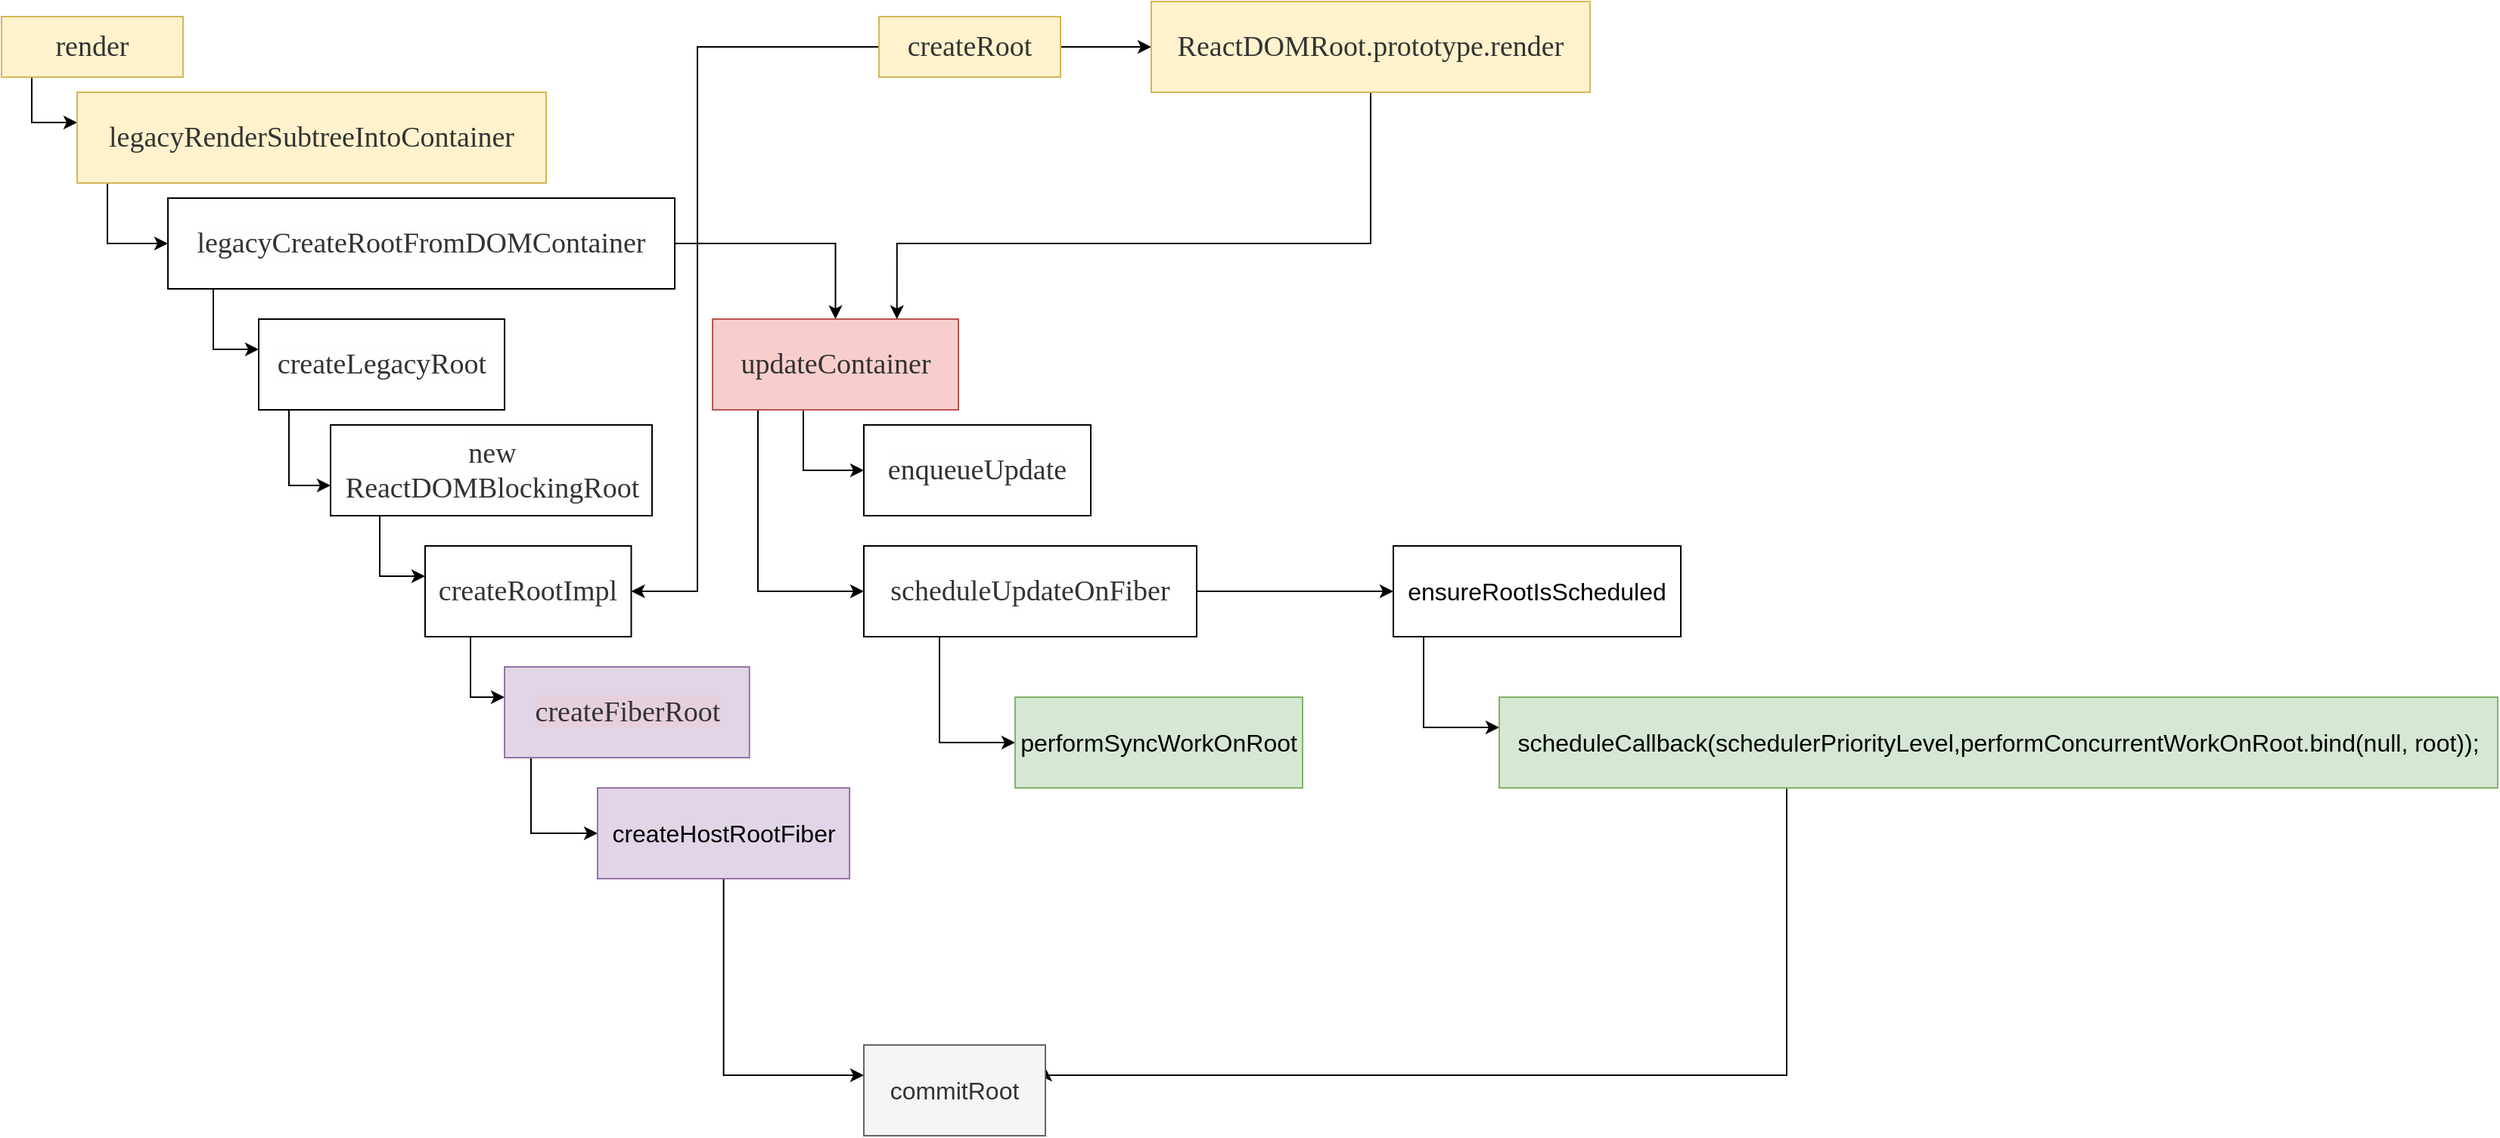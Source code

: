<mxfile version="14.0.1" type="github" pages="4">
  <diagram id="T-0TTRabOmarUsiCqBks" name="Page-1">
    <mxGraphModel dx="1671" dy="945" grid="1" gridSize="10" guides="1" tooltips="1" connect="1" arrows="1" fold="1" page="1" pageScale="1" pageWidth="827" pageHeight="1169" math="0" shadow="0">
      <root>
        <mxCell id="0" />
        <mxCell id="1" parent="0" />
        <mxCell id="knxrKgOrFJBOttm7FoQy-13" value="" style="edgeStyle=orthogonalEdgeStyle;rounded=0;orthogonalLoop=1;jettySize=auto;html=1;" parent="1" source="knxrKgOrFJBOttm7FoQy-11" target="knxrKgOrFJBOttm7FoQy-12" edge="1">
          <mxGeometry relative="1" as="geometry">
            <Array as="points">
              <mxPoint x="40" y="90" />
            </Array>
          </mxGeometry>
        </mxCell>
        <mxCell id="knxrKgOrFJBOttm7FoQy-11" value="&lt;span style=&quot;color: rgb(51 , 51 , 51) ; font-family: &amp;#34;vollkorn&amp;#34; , &amp;#34;palatino&amp;#34; , &amp;#34;times&amp;#34; ; font-size: 19px ; text-align: justify ; background-color: rgb(255 , 242 , 204)&quot;&gt;render&lt;/span&gt;" style="rounded=0;whiteSpace=wrap;html=1;fillColor=#fff2cc;strokeColor=#d6b656;" parent="1" vertex="1">
          <mxGeometry x="20" y="20" width="120" height="40" as="geometry" />
        </mxCell>
        <mxCell id="knxrKgOrFJBOttm7FoQy-15" value="" style="edgeStyle=orthogonalEdgeStyle;rounded=0;orthogonalLoop=1;jettySize=auto;html=1;" parent="1" source="knxrKgOrFJBOttm7FoQy-12" target="knxrKgOrFJBOttm7FoQy-14" edge="1">
          <mxGeometry relative="1" as="geometry">
            <Array as="points">
              <mxPoint x="90" y="170" />
              <mxPoint x="333" y="170" />
            </Array>
          </mxGeometry>
        </mxCell>
        <mxCell id="knxrKgOrFJBOttm7FoQy-12" value="&lt;span style=&quot;color: rgb(51 , 51 , 51) ; font-family: &amp;#34;vollkorn&amp;#34; , &amp;#34;palatino&amp;#34; , &amp;#34;times&amp;#34; ; font-size: 19px ; text-align: justify ; background-color: rgb(255 , 242 , 204)&quot;&gt;legacyRenderSubtreeIntoContainer&lt;/span&gt;" style="whiteSpace=wrap;html=1;rounded=0;fillColor=#fff2cc;strokeColor=#d6b656;" parent="1" vertex="1">
          <mxGeometry x="70" y="70" width="310" height="60" as="geometry" />
        </mxCell>
        <mxCell id="knxrKgOrFJBOttm7FoQy-17" value="" style="edgeStyle=orthogonalEdgeStyle;rounded=0;orthogonalLoop=1;jettySize=auto;html=1;" parent="1" source="knxrKgOrFJBOttm7FoQy-14" target="knxrKgOrFJBOttm7FoQy-16" edge="1">
          <mxGeometry relative="1" as="geometry">
            <Array as="points">
              <mxPoint x="160" y="240" />
              <mxPoint x="319" y="240" />
            </Array>
          </mxGeometry>
        </mxCell>
        <mxCell id="knxrKgOrFJBOttm7FoQy-26" value="" style="edgeStyle=orthogonalEdgeStyle;rounded=0;orthogonalLoop=1;jettySize=auto;html=1;" parent="1" source="knxrKgOrFJBOttm7FoQy-14" target="knxrKgOrFJBOttm7FoQy-25" edge="1">
          <mxGeometry relative="1" as="geometry" />
        </mxCell>
        <mxCell id="knxrKgOrFJBOttm7FoQy-14" value="&lt;span style=&quot;color: rgb(51 , 51 , 51) ; font-family: &amp;#34;vollkorn&amp;#34; , &amp;#34;palatino&amp;#34; , &amp;#34;times&amp;#34; ; font-size: 19px ; text-align: justify ; background-color: rgb(254 , 254 , 254)&quot;&gt;legacyCreateRootFromDOMContainer&lt;/span&gt;" style="whiteSpace=wrap;html=1;rounded=0;" parent="1" vertex="1">
          <mxGeometry x="130" y="140" width="335" height="60" as="geometry" />
        </mxCell>
        <mxCell id="knxrKgOrFJBOttm7FoQy-19" value="" style="edgeStyle=orthogonalEdgeStyle;rounded=0;orthogonalLoop=1;jettySize=auto;html=1;" parent="1" source="knxrKgOrFJBOttm7FoQy-16" target="knxrKgOrFJBOttm7FoQy-18" edge="1">
          <mxGeometry relative="1" as="geometry">
            <Array as="points">
              <mxPoint x="210" y="330" />
            </Array>
          </mxGeometry>
        </mxCell>
        <mxCell id="knxrKgOrFJBOttm7FoQy-16" value="&lt;span style=&quot;color: rgb(51 , 51 , 51) ; font-family: &amp;#34;vollkorn&amp;#34; , &amp;#34;palatino&amp;#34; , &amp;#34;times&amp;#34; ; font-size: 19px ; text-align: justify ; background-color: rgb(254 , 254 , 254)&quot;&gt;createLegacyRoot&lt;/span&gt;" style="whiteSpace=wrap;html=1;rounded=0;" parent="1" vertex="1">
          <mxGeometry x="190" y="220" width="162.5" height="60" as="geometry" />
        </mxCell>
        <mxCell id="knxrKgOrFJBOttm7FoQy-21" value="" style="edgeStyle=orthogonalEdgeStyle;rounded=0;orthogonalLoop=1;jettySize=auto;html=1;" parent="1" source="knxrKgOrFJBOttm7FoQy-18" target="knxrKgOrFJBOttm7FoQy-20" edge="1">
          <mxGeometry relative="1" as="geometry">
            <Array as="points">
              <mxPoint x="270" y="390" />
              <mxPoint x="352" y="390" />
            </Array>
          </mxGeometry>
        </mxCell>
        <mxCell id="knxrKgOrFJBOttm7FoQy-18" value="&lt;span style=&quot;color: rgb(51 , 51 , 51) ; font-family: &amp;#34;vollkorn&amp;#34; , &amp;#34;palatino&amp;#34; , &amp;#34;times&amp;#34; ; font-size: 19px ; text-align: justify ; background-color: rgb(254 , 254 , 254)&quot;&gt;new ReactDOMBlockingRoot&lt;/span&gt;" style="whiteSpace=wrap;html=1;rounded=0;" parent="1" vertex="1">
          <mxGeometry x="237.5" y="290" width="212.5" height="60" as="geometry" />
        </mxCell>
        <mxCell id="knxrKgOrFJBOttm7FoQy-23" value="" style="edgeStyle=orthogonalEdgeStyle;rounded=0;orthogonalLoop=1;jettySize=auto;html=1;" parent="1" source="knxrKgOrFJBOttm7FoQy-20" target="knxrKgOrFJBOttm7FoQy-22" edge="1">
          <mxGeometry relative="1" as="geometry">
            <Array as="points">
              <mxPoint x="330" y="470" />
              <mxPoint x="389" y="470" />
            </Array>
          </mxGeometry>
        </mxCell>
        <mxCell id="knxrKgOrFJBOttm7FoQy-20" value="&lt;span style=&quot;color: rgb(51, 51, 51); font-family: vollkorn, palatino, times; font-size: 19px; font-style: normal; font-weight: normal; letter-spacing: normal; text-align: justify; text-indent: 0px; text-transform: none; word-spacing: 0px; background-color: rgb(254, 254, 254); text-decoration: none; display: inline; float: none;&quot;&gt;createRootImpl&lt;/span&gt;" style="whiteSpace=wrap;html=1;rounded=0;" parent="1" vertex="1">
          <mxGeometry x="300" y="370" width="136.25" height="60" as="geometry" />
        </mxCell>
        <mxCell id="pNXK3rBJTafSsgdG6akQ-2" value="" style="edgeStyle=orthogonalEdgeStyle;rounded=0;orthogonalLoop=1;jettySize=auto;html=1;" edge="1" parent="1" source="knxrKgOrFJBOttm7FoQy-22" target="pNXK3rBJTafSsgdG6akQ-1">
          <mxGeometry relative="1" as="geometry">
            <Array as="points">
              <mxPoint x="370" y="560" />
            </Array>
          </mxGeometry>
        </mxCell>
        <mxCell id="knxrKgOrFJBOttm7FoQy-22" value="&lt;span style=&quot;color: rgb(51 , 51 , 51) ; font-family: &amp;#34;vollkorn&amp;#34; , &amp;#34;palatino&amp;#34; , &amp;#34;times&amp;#34; ; font-size: 19px ; text-align: justify ; background-color: rgb(230 , 208 , 222)&quot;&gt;createFiberRoot&lt;/span&gt;" style="whiteSpace=wrap;html=1;rounded=0;fillColor=#e1d5e7;strokeColor=#9673a6;" parent="1" vertex="1">
          <mxGeometry x="352.5" y="450" width="161.88" height="60" as="geometry" />
        </mxCell>
        <mxCell id="knxrKgOrFJBOttm7FoQy-28" value="" style="edgeStyle=orthogonalEdgeStyle;rounded=0;orthogonalLoop=1;jettySize=auto;html=1;" parent="1" source="knxrKgOrFJBOttm7FoQy-25" target="knxrKgOrFJBOttm7FoQy-27" edge="1">
          <mxGeometry relative="1" as="geometry">
            <Array as="points">
              <mxPoint x="550" y="320" />
            </Array>
          </mxGeometry>
        </mxCell>
        <mxCell id="knxrKgOrFJBOttm7FoQy-33" value="" style="edgeStyle=orthogonalEdgeStyle;rounded=0;orthogonalLoop=1;jettySize=auto;html=1;" parent="1" source="knxrKgOrFJBOttm7FoQy-25" target="knxrKgOrFJBOttm7FoQy-32" edge="1">
          <mxGeometry relative="1" as="geometry">
            <Array as="points">
              <mxPoint x="520" y="400" />
            </Array>
          </mxGeometry>
        </mxCell>
        <mxCell id="knxrKgOrFJBOttm7FoQy-25" value="&lt;span style=&quot;color: rgb(51 , 51 , 51) ; font-family: &amp;#34;vollkorn&amp;#34; , &amp;#34;palatino&amp;#34; , &amp;#34;times&amp;#34; ; font-size: 19px ; font-style: normal ; font-weight: normal ; letter-spacing: normal ; text-align: justify ; text-indent: 0px ; text-transform: none ; word-spacing: 0px ; text-decoration: none ; display: inline ; float: none ; background-color: rgb(248 , 206 , 204)&quot;&gt;updateContainer&lt;/span&gt;" style="whiteSpace=wrap;html=1;rounded=0;fillColor=#f8cecc;strokeColor=#b85450;" parent="1" vertex="1">
          <mxGeometry x="490" y="220" width="162.5" height="60" as="geometry" />
        </mxCell>
        <mxCell id="knxrKgOrFJBOttm7FoQy-27" value="&lt;span style=&quot;color: rgb(51 , 51 , 51) ; font-family: &amp;#34;vollkorn&amp;#34; , &amp;#34;palatino&amp;#34; , &amp;#34;times&amp;#34; ; font-size: 19px ; text-align: justify ; background-color: rgb(254 , 254 , 254)&quot;&gt;enqueueUpdate&lt;/span&gt;" style="whiteSpace=wrap;html=1;rounded=0;" parent="1" vertex="1">
          <mxGeometry x="590" y="290" width="150" height="60" as="geometry" />
        </mxCell>
        <mxCell id="knxrKgOrFJBOttm7FoQy-36" value="" style="edgeStyle=orthogonalEdgeStyle;rounded=0;orthogonalLoop=1;jettySize=auto;html=1;" parent="1" source="knxrKgOrFJBOttm7FoQy-30" target="knxrKgOrFJBOttm7FoQy-35" edge="1">
          <mxGeometry relative="1" as="geometry" />
        </mxCell>
        <mxCell id="knxrKgOrFJBOttm7FoQy-38" style="edgeStyle=orthogonalEdgeStyle;rounded=0;orthogonalLoop=1;jettySize=auto;html=1;" parent="1" source="knxrKgOrFJBOttm7FoQy-30" target="knxrKgOrFJBOttm7FoQy-20" edge="1">
          <mxGeometry relative="1" as="geometry">
            <mxPoint x="410" y="250" as="targetPoint" />
            <Array as="points">
              <mxPoint x="480" y="40" />
              <mxPoint x="480" y="400" />
            </Array>
          </mxGeometry>
        </mxCell>
        <mxCell id="knxrKgOrFJBOttm7FoQy-30" value="&lt;span style=&quot;color: rgb(51 , 51 , 51) ; font-family: &amp;#34;vollkorn&amp;#34; , &amp;#34;palatino&amp;#34; , &amp;#34;times&amp;#34; ; font-size: 19px ; text-align: justify ; background-color: rgb(255 , 242 , 204)&quot;&gt;createRoot&lt;/span&gt;" style="rounded=0;whiteSpace=wrap;html=1;fillColor=#fff2cc;strokeColor=#d6b656;" parent="1" vertex="1">
          <mxGeometry x="600" y="20" width="120" height="40" as="geometry" />
        </mxCell>
        <mxCell id="zcelUr1XZiUG5QZzuq9t-2" value="" style="edgeStyle=orthogonalEdgeStyle;rounded=0;orthogonalLoop=1;jettySize=auto;html=1;" edge="1" parent="1" source="knxrKgOrFJBOttm7FoQy-32" target="zcelUr1XZiUG5QZzuq9t-1">
          <mxGeometry relative="1" as="geometry">
            <Array as="points">
              <mxPoint x="640" y="500" />
            </Array>
          </mxGeometry>
        </mxCell>
        <mxCell id="zcelUr1XZiUG5QZzuq9t-4" value="" style="edgeStyle=orthogonalEdgeStyle;rounded=0;orthogonalLoop=1;jettySize=auto;html=1;" edge="1" parent="1" source="knxrKgOrFJBOttm7FoQy-32" target="zcelUr1XZiUG5QZzuq9t-3">
          <mxGeometry relative="1" as="geometry" />
        </mxCell>
        <mxCell id="knxrKgOrFJBOttm7FoQy-32" value="&lt;span style=&quot;color: rgb(51 , 51 , 51) ; font-family: &amp;#34;vollkorn&amp;#34; , &amp;#34;palatino&amp;#34; , &amp;#34;times&amp;#34; ; font-size: 19px ; text-align: justify ; background-color: rgb(254 , 254 , 254)&quot;&gt;scheduleUpdateOnFiber&lt;/span&gt;" style="whiteSpace=wrap;html=1;rounded=0;" parent="1" vertex="1">
          <mxGeometry x="590" y="370" width="220" height="60" as="geometry" />
        </mxCell>
        <mxCell id="knxrKgOrFJBOttm7FoQy-37" style="edgeStyle=orthogonalEdgeStyle;rounded=0;orthogonalLoop=1;jettySize=auto;html=1;exitX=0.5;exitY=1;exitDx=0;exitDy=0;entryX=0.75;entryY=0;entryDx=0;entryDy=0;" parent="1" source="knxrKgOrFJBOttm7FoQy-35" target="knxrKgOrFJBOttm7FoQy-25" edge="1">
          <mxGeometry relative="1" as="geometry">
            <Array as="points">
              <mxPoint x="925" y="170" />
              <mxPoint x="612" y="170" />
            </Array>
          </mxGeometry>
        </mxCell>
        <mxCell id="knxrKgOrFJBOttm7FoQy-35" value="&lt;span style=&quot;color: rgb(51 , 51 , 51) ; font-family: &amp;#34;vollkorn&amp;#34; , &amp;#34;palatino&amp;#34; , &amp;#34;times&amp;#34; ; font-size: 19px ; text-align: justify ; background-color: rgb(255 , 242 , 204)&quot;&gt;ReactDOMRoot.prototype.render&lt;/span&gt;" style="whiteSpace=wrap;html=1;rounded=0;fillColor=#fff2cc;strokeColor=#d6b656;" parent="1" vertex="1">
          <mxGeometry x="780" y="10" width="290" height="60" as="geometry" />
        </mxCell>
        <mxCell id="zcelUr1XZiUG5QZzuq9t-1" value="&lt;font style=&quot;font-size: 16px&quot;&gt;performSyncWorkOnRoot&lt;/font&gt;" style="whiteSpace=wrap;html=1;rounded=0;fillColor=#d5e8d4;strokeColor=#82b366;" vertex="1" parent="1">
          <mxGeometry x="690" y="470" width="190" height="60" as="geometry" />
        </mxCell>
        <mxCell id="zcelUr1XZiUG5QZzuq9t-6" value="" style="edgeStyle=orthogonalEdgeStyle;rounded=0;orthogonalLoop=1;jettySize=auto;html=1;" edge="1" parent="1" source="zcelUr1XZiUG5QZzuq9t-3" target="zcelUr1XZiUG5QZzuq9t-5">
          <mxGeometry relative="1" as="geometry">
            <Array as="points">
              <mxPoint x="960" y="490" />
            </Array>
          </mxGeometry>
        </mxCell>
        <mxCell id="zcelUr1XZiUG5QZzuq9t-3" value="&lt;font style=&quot;font-size: 16px&quot;&gt;ensureRootIsScheduled&lt;/font&gt;" style="whiteSpace=wrap;html=1;rounded=0;" vertex="1" parent="1">
          <mxGeometry x="940" y="370" width="190" height="60" as="geometry" />
        </mxCell>
        <mxCell id="ZMsa30t6QSJrFQnUyyV0-3" style="edgeStyle=orthogonalEdgeStyle;rounded=0;orthogonalLoop=1;jettySize=auto;html=1;entryX=1;entryY=0.25;entryDx=0;entryDy=0;" edge="1" parent="1" source="zcelUr1XZiUG5QZzuq9t-5" target="ZMsa30t6QSJrFQnUyyV0-1">
          <mxGeometry relative="1" as="geometry">
            <Array as="points">
              <mxPoint x="1200" y="720" />
              <mxPoint x="710" y="720" />
            </Array>
          </mxGeometry>
        </mxCell>
        <mxCell id="zcelUr1XZiUG5QZzuq9t-5" value="&lt;font style=&quot;font-size: 16px&quot;&gt;scheduleCallback(schedulerPriorityLevel,performConcurrentWorkOnRoot.bind(null, root));&lt;/font&gt;" style="whiteSpace=wrap;html=1;rounded=0;fillColor=#d5e8d4;strokeColor=#82b366;" vertex="1" parent="1">
          <mxGeometry x="1010" y="470" width="660" height="60" as="geometry" />
        </mxCell>
        <mxCell id="ZMsa30t6QSJrFQnUyyV0-2" value="" style="edgeStyle=orthogonalEdgeStyle;rounded=0;orthogonalLoop=1;jettySize=auto;html=1;" edge="1" parent="1" source="pNXK3rBJTafSsgdG6akQ-1" target="ZMsa30t6QSJrFQnUyyV0-1">
          <mxGeometry relative="1" as="geometry">
            <Array as="points">
              <mxPoint x="497" y="720" />
            </Array>
          </mxGeometry>
        </mxCell>
        <mxCell id="pNXK3rBJTafSsgdG6akQ-1" value="&lt;font style=&quot;font-size: 16px&quot;&gt;createHostRootFiber&lt;/font&gt;" style="whiteSpace=wrap;html=1;rounded=0;fillColor=#e1d5e7;strokeColor=#9673a6;" vertex="1" parent="1">
          <mxGeometry x="414" y="530" width="166.56" height="60" as="geometry" />
        </mxCell>
        <mxCell id="ZMsa30t6QSJrFQnUyyV0-1" value="&lt;font style=&quot;font-size: 16px&quot;&gt;commitRoot&lt;/font&gt;" style="whiteSpace=wrap;html=1;rounded=0;fillColor=#f5f5f5;strokeColor=#666666;fontColor=#333333;" vertex="1" parent="1">
          <mxGeometry x="590" y="700" width="120" height="60" as="geometry" />
        </mxCell>
      </root>
    </mxGraphModel>
  </diagram>
  <diagram id="I2QeTn85nPj7NLiVw9hx" name="Page-2">
    <mxGraphModel dx="2247" dy="1972" grid="1" gridSize="10" guides="1" tooltips="1" connect="1" arrows="1" fold="1" page="1" pageScale="1" pageWidth="827" pageHeight="1169" math="0" shadow="0">
      <root>
        <mxCell id="XqVWHYIMarAri33oOuAz-0" />
        <mxCell id="XqVWHYIMarAri33oOuAz-1" parent="XqVWHYIMarAri33oOuAz-0" />
        <mxCell id="WqtkJ0UClnYk493TSoWW-2" value="" style="edgeStyle=orthogonalEdgeStyle;rounded=0;orthogonalLoop=1;jettySize=auto;html=1;" parent="XqVWHYIMarAri33oOuAz-1" source="WqtkJ0UClnYk493TSoWW-0" target="WqtkJ0UClnYk493TSoWW-1" edge="1">
          <mxGeometry relative="1" as="geometry" />
        </mxCell>
        <mxCell id="WqtkJ0UClnYk493TSoWW-0" value="&lt;pre class=&quot;language-sh&quot; style=&quot;background: transparent ; font-family: &amp;#34;consolas&amp;#34; , &amp;#34;monaco&amp;#34; , &amp;#34;andale mono&amp;#34; , &amp;#34;ubuntu mono&amp;#34; , monospace ; font-size: 16px ; text-align: left ; word-spacing: 0px ; word-break: normal ; overflow-wrap: normal ; line-height: 1.4 ; padding: 1.25rem 1.5rem ; margin: 0.85rem 0px ; overflow: auto ; border-radius: 6px ; position: relative ; z-index: 1 ; font-style: normal ; font-weight: 400 ; letter-spacing: normal ; text-indent: 0px ; text-transform: none&quot;&gt;&lt;pre class=&quot;language-sh&quot; style=&quot;background: transparent ; font-family: &amp;#34;consolas&amp;#34; , &amp;#34;monaco&amp;#34; , &amp;#34;andale mono&amp;#34; , &amp;#34;ubuntu mono&amp;#34; , monospace ; word-break: normal ; overflow-wrap: normal ; line-height: 1.4 ; padding: 1.25rem 1.5rem ; margin-top: 0.85rem ; margin-bottom: 0.85rem ; overflow: auto ; border-radius: 6px ; position: relative ; z-index: 1&quot;&gt;&lt;code style=&quot;padding: 0px ; margin: 0px ; background-color: transparent ; border-radius: 0px&quot;&gt;legacyRenderSubtreeIntoContainer（&lt;font color=&quot;#330000&quot; style=&quot;font-size: 16px&quot;&gt;创建&lt;/font&gt;&lt;/code&gt;fiberRootNode、rootFiber、updateQueue）&lt;/pre&gt;&lt;/pre&gt;" style="rounded=0;whiteSpace=wrap;html=1;fillColor=#FFFFFF;" parent="XqVWHYIMarAri33oOuAz-1" vertex="1">
          <mxGeometry x="-135" y="10" width="750" height="60" as="geometry" />
        </mxCell>
        <mxCell id="WqtkJ0UClnYk493TSoWW-4" value="" style="edgeStyle=orthogonalEdgeStyle;rounded=0;orthogonalLoop=1;jettySize=auto;html=1;" parent="XqVWHYIMarAri33oOuAz-1" source="WqtkJ0UClnYk493TSoWW-1" target="WqtkJ0UClnYk493TSoWW-3" edge="1">
          <mxGeometry relative="1" as="geometry" />
        </mxCell>
        <mxCell id="WqtkJ0UClnYk493TSoWW-1" value="&lt;span style=&quot;color: rgb(51 , 51 , 51) ; font-family: &amp;#34;vollkorn&amp;#34; , &amp;#34;palatino&amp;#34; , &amp;#34;times&amp;#34; ; font-size: 19px ; text-align: justify ; background-color: rgb(254 , 254 , 254)&quot;&gt;updateContainer&lt;code style=&quot;background-color: transparent ; text-align: left ; color: rgb(0 , 0 , 0) ; padding: 0px ; margin: 0px ; font-size: 0.85em ; border-radius: 0px&quot;&gt;&lt;font color=&quot;#330000&quot;&gt;(&lt;/font&gt;&lt;/code&gt;&lt;span style=&quot;background-color: transparent ; font-family: &amp;#34;consolas&amp;#34; , &amp;#34;monaco&amp;#34; , &amp;#34;andale mono&amp;#34; , &amp;#34;ubuntu mono&amp;#34; , monospace ; font-size: 16px ; text-align: left ; color: rgb(0 , 0 , 0)&quot;&gt;创建Update对象)&lt;/span&gt;&lt;br&gt;&lt;/span&gt;" style="whiteSpace=wrap;html=1;rounded=0;fillColor=#FFFFFF;" parent="XqVWHYIMarAri33oOuAz-1" vertex="1">
          <mxGeometry y="120" width="480" height="60" as="geometry" />
        </mxCell>
        <mxCell id="WqtkJ0UClnYk493TSoWW-7" value="" style="edgeStyle=orthogonalEdgeStyle;rounded=0;orthogonalLoop=1;jettySize=auto;html=1;" parent="XqVWHYIMarAri33oOuAz-1" source="WqtkJ0UClnYk493TSoWW-3" target="WqtkJ0UClnYk493TSoWW-6" edge="1">
          <mxGeometry relative="1" as="geometry" />
        </mxCell>
        <mxCell id="WqtkJ0UClnYk493TSoWW-3" value="&lt;div style=&quot;text-align: left ; font-size: 16px&quot;&gt;&lt;font color=&quot;#330000&quot; style=&quot;font-size: 16px&quot;&gt;&lt;span style=&quot;font-family: &amp;#34;vollkorn&amp;#34; , &amp;#34;palatino&amp;#34; , &amp;#34;times&amp;#34; ; text-align: justify ; background-color: rgb(254 , 254 , 254)&quot;&gt;sc&lt;/span&gt;&lt;span style=&quot;font-family: &amp;#34;vollkorn&amp;#34; , &amp;#34;palatino&amp;#34; , &amp;#34;times&amp;#34; ; text-align: justify ; background-color: rgb(254 , 254 , 254)&quot;&gt;h&lt;/span&gt;&lt;span style=&quot;font-family: &amp;#34;vollkorn&amp;#34; , &amp;#34;palatino&amp;#34; , &amp;#34;times&amp;#34; ; text-align: justify ; background-color: rgb(254 , 254 , 254)&quot;&gt;e&lt;/span&gt;&lt;span style=&quot;font-family: &amp;#34;vollkorn&amp;#34; , &amp;#34;palatino&amp;#34; , &amp;#34;times&amp;#34; ; text-align: justify ; background-color: rgb(254 , 254 , 254)&quot;&gt;du&lt;/span&gt;&lt;span style=&quot;font-family: &amp;#34;vollkorn&amp;#34; , &amp;#34;palatino&amp;#34; , &amp;#34;times&amp;#34; ; text-align: justify ; background-color: rgb(254 , 254 , 254)&quot;&gt;leUpdateOnFiber&lt;/span&gt;&lt;span style=&quot;text-align: justify ; background-color: rgb(254 , 254 , 254)&quot;&gt;&lt;font face=&quot;monospace&quot; style=&quot;font-size: 16px&quot;&gt;（在Fiber中调度update）&lt;/font&gt;&lt;/span&gt;&lt;/font&gt;&lt;/div&gt;&lt;div style=&quot;text-align: left ; font-size: 16px&quot;&gt;&lt;span style=&quot;background-color: transparent&quot;&gt;&lt;font color=&quot;#330000&quot; style=&quot;font-size: 16px&quot;&gt;ensureRootIsScheduled（调度跟节点）&lt;/font&gt;&lt;/span&gt;&lt;/div&gt;" style="whiteSpace=wrap;html=1;rounded=0;fillColor=#FFFFFF;" parent="XqVWHYIMarAri33oOuAz-1" vertex="1">
          <mxGeometry x="-81.25" y="250" width="642.5" height="60" as="geometry" />
        </mxCell>
        <mxCell id="WqtkJ0UClnYk493TSoWW-9" value="" style="edgeStyle=orthogonalEdgeStyle;rounded=0;orthogonalLoop=1;jettySize=auto;html=1;" parent="XqVWHYIMarAri33oOuAz-1" source="WqtkJ0UClnYk493TSoWW-6" target="WqtkJ0UClnYk493TSoWW-8" edge="1">
          <mxGeometry relative="1" as="geometry" />
        </mxCell>
        <mxCell id="WqtkJ0UClnYk493TSoWW-6" value="&lt;pre class=&quot;language-sh&quot; style=&quot;background: transparent ; font-family: &amp;#34;consolas&amp;#34; , &amp;#34;monaco&amp;#34; , &amp;#34;andale mono&amp;#34; , &amp;#34;ubuntu mono&amp;#34; , monospace ; font-size: 16px ; text-align: left ; word-break: normal ; overflow-wrap: normal ; line-height: 1.4 ; padding: 1.25rem 1.5rem ; margin-top: 0.85rem ; margin-bottom: 0.85rem ; overflow: auto ; border-radius: 6px ; position: relative ; z-index: 1&quot;&gt;&lt;font color=&quot;#330000&quot;&gt;&lt;code style=&quot;padding: 0px ; margin: 0px ; background-color: transparent ; border-radius: 0px&quot;&gt;&lt;font style=&quot;font-size: 16px&quot;&gt;&lt;span class=&quot;token variable&quot;&gt;performSyncWorkOnRoot | &lt;/span&gt;&lt;span class=&quot;token variable&quot;&gt;performConcurrentWorkOnRoot (&lt;/span&gt;&lt;/font&gt;&lt;/code&gt;render阶段)&lt;/font&gt;&lt;/pre&gt;" style="whiteSpace=wrap;html=1;rounded=0;fillColor=#FFFFFF;" parent="XqVWHYIMarAri33oOuAz-1" vertex="1">
          <mxGeometry x="-115" y="390" width="710" height="60" as="geometry" />
        </mxCell>
        <mxCell id="WqtkJ0UClnYk493TSoWW-8" value="&lt;pre class=&quot;language-sh&quot; style=&quot;background: transparent ; font-family: &amp;#34;consolas&amp;#34; , &amp;#34;monaco&amp;#34; , &amp;#34;andale mono&amp;#34; , &amp;#34;ubuntu mono&amp;#34; , monospace ; font-size: 16px ; text-align: left ; word-break: normal ; overflow-wrap: normal ; line-height: 1.4 ; padding: 1.25rem 1.5rem ; margin-top: 0.85rem ; margin-bottom: 0.85rem ; overflow: auto ; border-radius: 6px ; position: relative ; z-index: 1&quot;&gt;&lt;font color=&quot;#330000&quot;&gt;&lt;code style=&quot;padding: 0px ; margin: 0px ; background-color: transparent ; border-radius: 0px&quot;&gt;&lt;span class=&quot;token variable&quot;&gt;&lt;font style=&quot;font-size: 16px&quot;&gt;commitRoot（&lt;/font&gt;&lt;/span&gt;&lt;/code&gt;commit阶段）&lt;/font&gt;&lt;/pre&gt;" style="whiteSpace=wrap;html=1;rounded=0;fillColor=#FFFFFF;" parent="XqVWHYIMarAri33oOuAz-1" vertex="1">
          <mxGeometry x="110" y="530" width="260" height="60" as="geometry" />
        </mxCell>
      </root>
    </mxGraphModel>
  </diagram>
  <diagram id="AKlRvEp3978I-dRj6WrD" name="Page-3">
    <mxGraphModel dx="1426" dy="803" grid="1" gridSize="10" guides="1" tooltips="1" connect="1" arrows="1" fold="1" page="1" pageScale="1" pageWidth="827" pageHeight="1169" math="0" shadow="0">
      <root>
        <mxCell id="CxsiBZp---OUuzThcZeD-0" />
        <mxCell id="CxsiBZp---OUuzThcZeD-1" parent="CxsiBZp---OUuzThcZeD-0" />
        <mxCell id="CxsiBZp---OUuzThcZeD-2" value="&lt;font style=&quot;font-size: 16px&quot;&gt;FiberRootNode&lt;/font&gt;" style="rounded=0;whiteSpace=wrap;html=1;" vertex="1" parent="CxsiBZp---OUuzThcZeD-1">
          <mxGeometry x="190" y="200" width="120" height="60" as="geometry" />
        </mxCell>
        <mxCell id="CxsiBZp---OUuzThcZeD-3" value="&lt;font style=&quot;font-size: 16px&quot;&gt;rootFiber&lt;/font&gt;" style="rounded=0;whiteSpace=wrap;html=1;" vertex="1" parent="CxsiBZp---OUuzThcZeD-1">
          <mxGeometry x="100" y="370" width="120" height="60" as="geometry" />
        </mxCell>
        <mxCell id="CxsiBZp---OUuzThcZeD-4" value="" style="endArrow=classic;startArrow=classic;html=1;entryX=0.5;entryY=1;entryDx=0;entryDy=0;exitX=0.5;exitY=0;exitDx=0;exitDy=0;" edge="1" parent="CxsiBZp---OUuzThcZeD-1" source="CxsiBZp---OUuzThcZeD-3" target="CxsiBZp---OUuzThcZeD-2">
          <mxGeometry width="50" height="50" relative="1" as="geometry">
            <mxPoint x="160" y="360" as="sourcePoint" />
            <mxPoint x="210" y="310" as="targetPoint" />
          </mxGeometry>
        </mxCell>
        <mxCell id="CxsiBZp---OUuzThcZeD-7" value="&lt;font style=&quot;font-size: 16px&quot; color=&quot;#7aafff&quot;&gt;current&lt;/font&gt;" style="edgeLabel;html=1;align=center;verticalAlign=middle;resizable=0;points=[];" vertex="1" connectable="0" parent="CxsiBZp---OUuzThcZeD-4">
          <mxGeometry x="-0.022" y="-1" relative="1" as="geometry">
            <mxPoint x="-45.1" y="-6.46" as="offset" />
          </mxGeometry>
        </mxCell>
        <mxCell id="CxsiBZp---OUuzThcZeD-8" value="&lt;font style=&quot;font-size: 16px&quot; color=&quot;#7aafff&quot;&gt;stateNode&lt;/font&gt;" style="text;html=1;align=center;verticalAlign=middle;resizable=0;points=[];autosize=1;" vertex="1" parent="CxsiBZp---OUuzThcZeD-1">
          <mxGeometry x="230" y="300" width="90" height="20" as="geometry" />
        </mxCell>
      </root>
    </mxGraphModel>
  </diagram>
  <diagram id="XNsx4kXQAHDcfBQ44gDc" name="Page-4">
    <mxGraphModel dx="1420" dy="803" grid="1" gridSize="10" guides="1" tooltips="1" connect="1" arrows="1" fold="1" page="1" pageScale="1" pageWidth="827" pageHeight="1169" math="0" shadow="0">
      <root>
        <mxCell id="4G0RWfvHK8gnDnWm_YfS-0" />
        <mxCell id="4G0RWfvHK8gnDnWm_YfS-1" parent="4G0RWfvHK8gnDnWm_YfS-0" />
        <mxCell id="brjRFNIrYUg0g_XjzGQQ-1" value="" style="edgeStyle=orthogonalEdgeStyle;rounded=0;orthogonalLoop=1;jettySize=auto;html=1;strokeWidth=1;" edge="1" parent="4G0RWfvHK8gnDnWm_YfS-1" source="4G0RWfvHK8gnDnWm_YfS-2" target="brjRFNIrYUg0g_XjzGQQ-0">
          <mxGeometry relative="1" as="geometry" />
        </mxCell>
        <mxCell id="4G0RWfvHK8gnDnWm_YfS-2" value="&lt;span style=&quot;color: rgb(51 , 51 , 51) ; font-family: &amp;#34;vollkorn&amp;#34; , &amp;#34;palatino&amp;#34; , &amp;#34;times&amp;#34; ; font-size: 19px ; text-align: justify ; background-color: rgb(254 , 254 , 254)&quot;&gt;performSyncWorkOnRoot&lt;/span&gt;" style="rounded=0;whiteSpace=wrap;html=1;strokeWidth=1;" vertex="1" parent="4G0RWfvHK8gnDnWm_YfS-1">
          <mxGeometry x="20" y="50" width="240" height="60" as="geometry" />
        </mxCell>
        <mxCell id="4eJFShWazooP9JSpo83N-4" value="" style="edgeStyle=orthogonalEdgeStyle;rounded=0;orthogonalLoop=1;jettySize=auto;html=1;strokeWidth=1;" edge="1" parent="4G0RWfvHK8gnDnWm_YfS-1" target="4eJFShWazooP9JSpo83N-3">
          <mxGeometry relative="1" as="geometry">
            <mxPoint x="505" y="70" as="sourcePoint" />
          </mxGeometry>
        </mxCell>
        <mxCell id="4G0RWfvHK8gnDnWm_YfS-3" value="&lt;font style=&quot;font-size: 16px&quot;&gt;workLoopConcurrent&lt;/font&gt;" style="rounded=0;whiteSpace=wrap;html=1;strokeWidth=1;" vertex="1" parent="4G0RWfvHK8gnDnWm_YfS-1">
          <mxGeometry x="380" y="50" width="250" height="60" as="geometry" />
        </mxCell>
        <mxCell id="4eJFShWazooP9JSpo83N-2" value="" style="edgeStyle=orthogonalEdgeStyle;rounded=0;orthogonalLoop=1;jettySize=auto;html=1;strokeWidth=1;" edge="1" parent="4G0RWfvHK8gnDnWm_YfS-1" source="brjRFNIrYUg0g_XjzGQQ-0" target="4eJFShWazooP9JSpo83N-1">
          <mxGeometry relative="1" as="geometry">
            <mxPoint x="270" y="250" as="targetPoint" />
            <Array as="points">
              <mxPoint x="270" y="180" />
            </Array>
          </mxGeometry>
        </mxCell>
        <mxCell id="brjRFNIrYUg0g_XjzGQQ-0" value="&lt;font style=&quot;font-size: 16px&quot;&gt;workLoopSync&lt;/font&gt;" style="whiteSpace=wrap;html=1;rounded=0;strokeWidth=1;" vertex="1" parent="4G0RWfvHK8gnDnWm_YfS-1">
          <mxGeometry x="75" y="150" width="130" height="60" as="geometry" />
        </mxCell>
        <mxCell id="4eJFShWazooP9JSpo83N-7" style="edgeStyle=orthogonalEdgeStyle;rounded=0;orthogonalLoop=1;jettySize=auto;html=1;entryX=0.5;entryY=0;entryDx=0;entryDy=0;strokeWidth=1;" edge="1" parent="4G0RWfvHK8gnDnWm_YfS-1" source="4eJFShWazooP9JSpo83N-1" target="4eJFShWazooP9JSpo83N-6">
          <mxGeometry relative="1" as="geometry">
            <Array as="points">
              <mxPoint x="140" y="290" />
            </Array>
          </mxGeometry>
        </mxCell>
        <mxCell id="4eJFShWazooP9JSpo83N-9" style="edgeStyle=orthogonalEdgeStyle;rounded=0;orthogonalLoop=1;jettySize=auto;html=1;strokeWidth=1;" edge="1" parent="4G0RWfvHK8gnDnWm_YfS-1" source="4eJFShWazooP9JSpo83N-1" target="4eJFShWazooP9JSpo83N-8">
          <mxGeometry relative="1" as="geometry">
            <mxPoint x="440" y="380" as="targetPoint" />
            <Array as="points">
              <mxPoint x="440" y="290" />
            </Array>
          </mxGeometry>
        </mxCell>
        <mxCell id="4eJFShWazooP9JSpo83N-1" value="&lt;font style=&quot;font-size: 16px&quot;&gt;performUnitOfWork&lt;/font&gt;" style="whiteSpace=wrap;html=1;rounded=0;strokeWidth=1;" vertex="1" parent="4G0RWfvHK8gnDnWm_YfS-1">
          <mxGeometry x="164" y="260" width="250" height="60" as="geometry" />
        </mxCell>
        <mxCell id="4eJFShWazooP9JSpo83N-5" style="edgeStyle=orthogonalEdgeStyle;rounded=0;orthogonalLoop=1;jettySize=auto;html=1;strokeWidth=1;" edge="1" parent="4G0RWfvHK8gnDnWm_YfS-1" source="4eJFShWazooP9JSpo83N-3" target="4eJFShWazooP9JSpo83N-1">
          <mxGeometry relative="1" as="geometry">
            <mxPoint x="309" y="268" as="targetPoint" />
            <Array as="points">
              <mxPoint x="309" y="180" />
            </Array>
          </mxGeometry>
        </mxCell>
        <mxCell id="4eJFShWazooP9JSpo83N-3" value="&lt;font style=&quot;font-size: 16px&quot;&gt;workLoopConcurrent&lt;/font&gt;" style="rounded=0;whiteSpace=wrap;html=1;strokeWidth=1;" vertex="1" parent="4G0RWfvHK8gnDnWm_YfS-1">
          <mxGeometry x="380" y="150" width="250" height="60" as="geometry" />
        </mxCell>
        <mxCell id="4eJFShWazooP9JSpo83N-6" value="&lt;font style=&quot;font-size: 16px&quot;&gt;beginWork&lt;/font&gt;" style="rounded=0;whiteSpace=wrap;html=1;strokeWidth=1;" vertex="1" parent="4G0RWfvHK8gnDnWm_YfS-1">
          <mxGeometry x="80" y="440" width="120" height="60" as="geometry" />
        </mxCell>
        <mxCell id="4eJFShWazooP9JSpo83N-13" value="" style="edgeStyle=orthogonalEdgeStyle;rounded=0;orthogonalLoop=1;jettySize=auto;html=1;strokeWidth=1;" edge="1" parent="4G0RWfvHK8gnDnWm_YfS-1" source="4eJFShWazooP9JSpo83N-8" target="4eJFShWazooP9JSpo83N-12">
          <mxGeometry relative="1" as="geometry">
            <Array as="points">
              <mxPoint x="440" y="420" />
              <mxPoint x="440" y="420" />
            </Array>
          </mxGeometry>
        </mxCell>
        <mxCell id="4eJFShWazooP9JSpo83N-8" value="&lt;font style=&quot;font-size: 16px&quot;&gt;completeUnitOfWork&lt;/font&gt;" style="rounded=0;whiteSpace=wrap;html=1;strokeWidth=1;" vertex="1" parent="4G0RWfvHK8gnDnWm_YfS-1">
          <mxGeometry x="360" y="340" width="170" height="60" as="geometry" />
        </mxCell>
        <mxCell id="4eJFShWazooP9JSpo83N-12" value="&lt;font style=&quot;font-size: 16px&quot;&gt;completeWork&lt;/font&gt;" style="whiteSpace=wrap;html=1;rounded=0;strokeWidth=1;" vertex="1" parent="4G0RWfvHK8gnDnWm_YfS-1">
          <mxGeometry x="385" y="440" width="120" height="60" as="geometry" />
        </mxCell>
      </root>
    </mxGraphModel>
  </diagram>
</mxfile>
